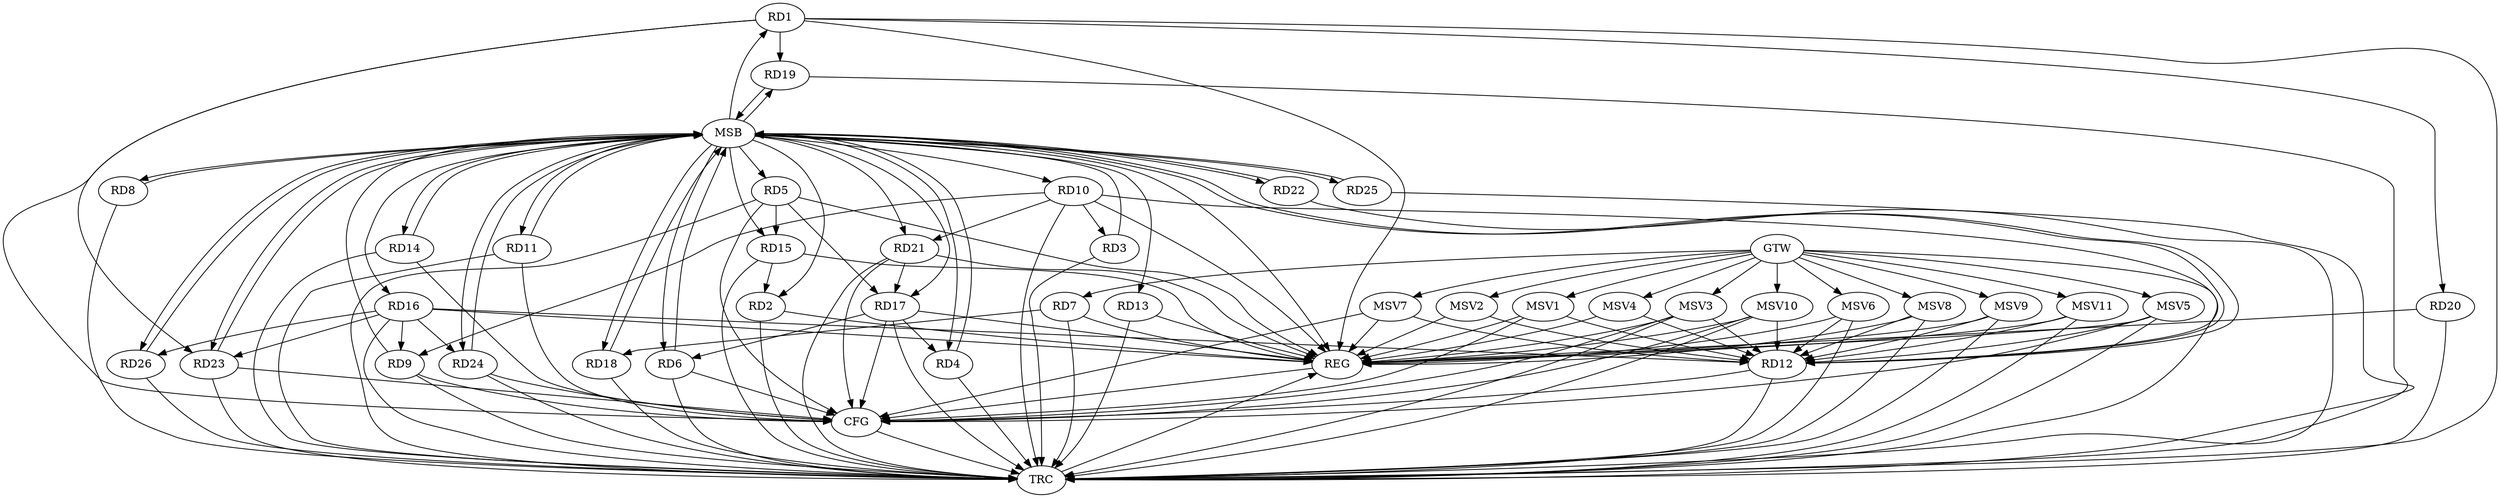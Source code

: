 strict digraph G {
  RD1 [ label="RD1" ];
  RD2 [ label="RD2" ];
  RD3 [ label="RD3" ];
  RD4 [ label="RD4" ];
  RD5 [ label="RD5" ];
  RD6 [ label="RD6" ];
  RD7 [ label="RD7" ];
  RD8 [ label="RD8" ];
  RD9 [ label="RD9" ];
  RD10 [ label="RD10" ];
  RD11 [ label="RD11" ];
  RD12 [ label="RD12" ];
  RD13 [ label="RD13" ];
  RD14 [ label="RD14" ];
  RD15 [ label="RD15" ];
  RD16 [ label="RD16" ];
  RD17 [ label="RD17" ];
  RD18 [ label="RD18" ];
  RD19 [ label="RD19" ];
  RD20 [ label="RD20" ];
  RD21 [ label="RD21" ];
  RD22 [ label="RD22" ];
  RD23 [ label="RD23" ];
  RD24 [ label="RD24" ];
  RD25 [ label="RD25" ];
  RD26 [ label="RD26" ];
  GTW [ label="GTW" ];
  REG [ label="REG" ];
  MSB [ label="MSB" ];
  CFG [ label="CFG" ];
  TRC [ label="TRC" ];
  MSV1 [ label="MSV1" ];
  MSV2 [ label="MSV2" ];
  MSV3 [ label="MSV3" ];
  MSV4 [ label="MSV4" ];
  MSV5 [ label="MSV5" ];
  MSV6 [ label="MSV6" ];
  MSV7 [ label="MSV7" ];
  MSV8 [ label="MSV8" ];
  MSV9 [ label="MSV9" ];
  MSV10 [ label="MSV10" ];
  MSV11 [ label="MSV11" ];
  RD1 -> RD19;
  RD1 -> RD20;
  RD1 -> RD23;
  RD15 -> RD2;
  RD10 -> RD3;
  RD17 -> RD4;
  RD5 -> RD15;
  RD5 -> RD17;
  RD17 -> RD6;
  RD7 -> RD18;
  RD10 -> RD9;
  RD16 -> RD9;
  RD10 -> RD12;
  RD10 -> RD21;
  RD16 -> RD12;
  RD16 -> RD23;
  RD16 -> RD24;
  RD16 -> RD26;
  RD21 -> RD17;
  GTW -> RD7;
  RD1 -> REG;
  RD2 -> REG;
  RD5 -> REG;
  RD7 -> REG;
  RD10 -> REG;
  RD13 -> REG;
  RD15 -> REG;
  RD16 -> REG;
  RD17 -> REG;
  RD20 -> REG;
  RD21 -> REG;
  RD3 -> MSB;
  MSB -> RD12;
  MSB -> RD14;
  MSB -> RD19;
  MSB -> RD23;
  MSB -> REG;
  RD4 -> MSB;
  MSB -> RD17;
  MSB -> RD25;
  RD6 -> MSB;
  MSB -> RD8;
  MSB -> RD21;
  MSB -> RD24;
  RD8 -> MSB;
  MSB -> RD10;
  RD9 -> MSB;
  RD11 -> MSB;
  MSB -> RD4;
  MSB -> RD15;
  RD12 -> MSB;
  MSB -> RD2;
  RD14 -> MSB;
  MSB -> RD11;
  MSB -> RD16;
  MSB -> RD18;
  RD18 -> MSB;
  RD19 -> MSB;
  RD22 -> MSB;
  RD23 -> MSB;
  MSB -> RD1;
  MSB -> RD13;
  MSB -> RD22;
  RD24 -> MSB;
  RD25 -> MSB;
  MSB -> RD6;
  MSB -> RD26;
  RD26 -> MSB;
  MSB -> RD5;
  RD23 -> CFG;
  RD21 -> CFG;
  RD11 -> CFG;
  RD12 -> CFG;
  RD5 -> CFG;
  RD6 -> CFG;
  RD1 -> CFG;
  RD9 -> CFG;
  RD14 -> CFG;
  RD24 -> CFG;
  RD17 -> CFG;
  REG -> CFG;
  RD1 -> TRC;
  RD2 -> TRC;
  RD3 -> TRC;
  RD4 -> TRC;
  RD5 -> TRC;
  RD6 -> TRC;
  RD7 -> TRC;
  RD8 -> TRC;
  RD9 -> TRC;
  RD10 -> TRC;
  RD11 -> TRC;
  RD12 -> TRC;
  RD13 -> TRC;
  RD14 -> TRC;
  RD15 -> TRC;
  RD16 -> TRC;
  RD17 -> TRC;
  RD18 -> TRC;
  RD19 -> TRC;
  RD20 -> TRC;
  RD21 -> TRC;
  RD22 -> TRC;
  RD23 -> TRC;
  RD24 -> TRC;
  RD25 -> TRC;
  RD26 -> TRC;
  GTW -> TRC;
  CFG -> TRC;
  TRC -> REG;
  MSV1 -> RD12;
  GTW -> MSV1;
  MSV1 -> REG;
  MSV1 -> CFG;
  MSV2 -> RD12;
  GTW -> MSV2;
  MSV2 -> REG;
  MSV3 -> RD12;
  MSV4 -> RD12;
  GTW -> MSV3;
  MSV3 -> REG;
  MSV3 -> TRC;
  MSV3 -> CFG;
  GTW -> MSV4;
  MSV4 -> REG;
  MSV5 -> RD12;
  GTW -> MSV5;
  MSV5 -> REG;
  MSV5 -> TRC;
  MSV5 -> CFG;
  MSV6 -> RD12;
  GTW -> MSV6;
  MSV6 -> REG;
  MSV6 -> TRC;
  MSV7 -> RD12;
  MSV8 -> RD12;
  GTW -> MSV7;
  MSV7 -> REG;
  MSV7 -> CFG;
  GTW -> MSV8;
  MSV8 -> REG;
  MSV8 -> TRC;
  MSV9 -> RD12;
  GTW -> MSV9;
  MSV9 -> REG;
  MSV9 -> TRC;
  MSV10 -> RD12;
  MSV11 -> RD12;
  GTW -> MSV10;
  MSV10 -> REG;
  MSV10 -> TRC;
  MSV10 -> CFG;
  GTW -> MSV11;
  MSV11 -> REG;
  MSV11 -> TRC;
}
